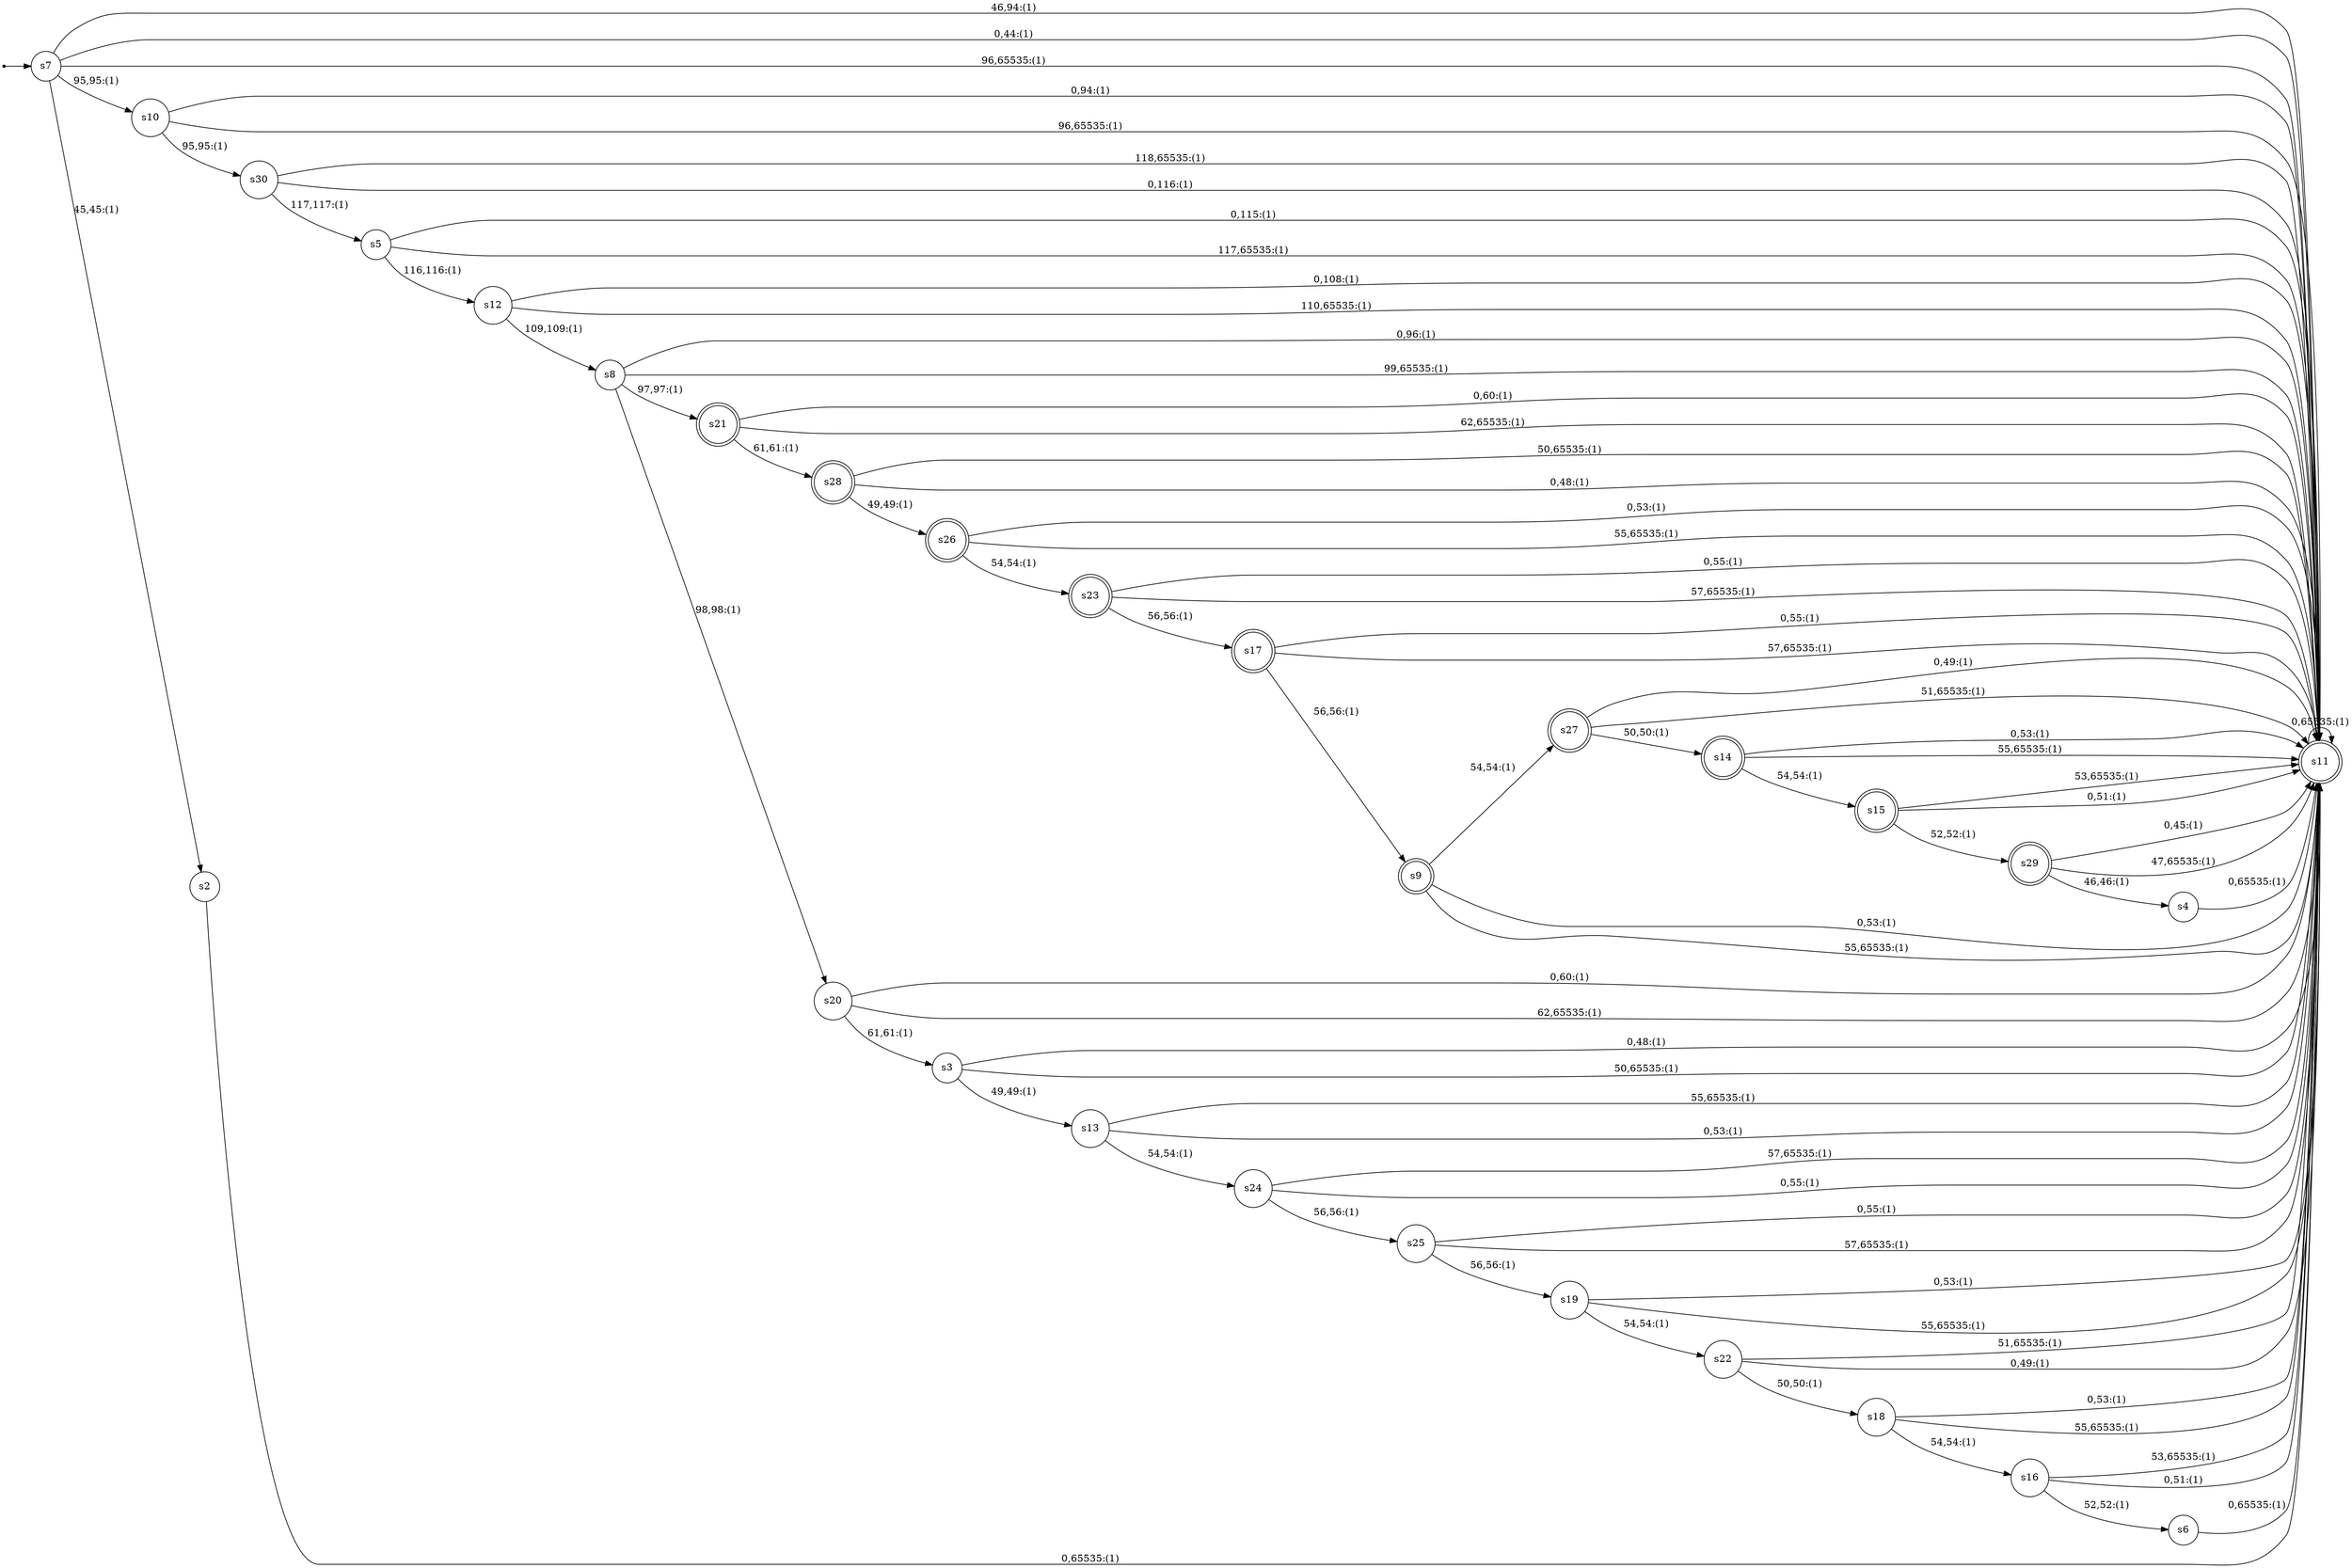 
      digraph G {
        rankdir=LR;
        init [shape=point];
        node [shape = doublecircle];
        s27 s11 s15 s21 s17 s28 s26 s29 s14 s9 s23
        node [shape = circle];
        init -> s7;
        s30 -> s11 [label = "118,65535:(1)"]
        s30 -> s11 [label = "0,116:(1)"]
        s30 -> s5 [label = "117,117:(1)"]
        s29 -> s11 [label = "0,45:(1)"]
        s29 -> s11 [label = "47,65535:(1)"]
        s29 -> s4 [label = "46,46:(1)"]
        s28 -> s11 [label = "50,65535:(1)"]
        s28 -> s11 [label = "0,48:(1)"]
        s28 -> s26 [label = "49,49:(1)"]
        s27 -> s14 [label = "50,50:(1)"]
        s27 -> s11 [label = "0,49:(1)"]
        s27 -> s11 [label = "51,65535:(1)"]
        s26 -> s11 [label = "0,53:(1)"]
        s26 -> s23 [label = "54,54:(1)"]
        s26 -> s11 [label = "55,65535:(1)"]
        s25 -> s11 [label = "0,55:(1)"]
        s25 -> s19 [label = "56,56:(1)"]
        s25 -> s11 [label = "57,65535:(1)"]
        s24 -> s25 [label = "56,56:(1)"]
        s24 -> s11 [label = "57,65535:(1)"]
        s24 -> s11 [label = "0,55:(1)"]
        s23 -> s17 [label = "56,56:(1)"]
        s23 -> s11 [label = "0,55:(1)"]
        s23 -> s11 [label = "57,65535:(1)"]
        s22 -> s18 [label = "50,50:(1)"]
        s22 -> s11 [label = "51,65535:(1)"]
        s22 -> s11 [label = "0,49:(1)"]
        s21 -> s11 [label = "0,60:(1)"]
        s21 -> s11 [label = "62,65535:(1)"]
        s21 -> s28 [label = "61,61:(1)"]
        s20 -> s3 [label = "61,61:(1)"]
        s20 -> s11 [label = "0,60:(1)"]
        s20 -> s11 [label = "62,65535:(1)"]
        s19 -> s22 [label = "54,54:(1)"]
        s19 -> s11 [label = "0,53:(1)"]
        s19 -> s11 [label = "55,65535:(1)"]
        s18 -> s16 [label = "54,54:(1)"]
        s18 -> s11 [label = "0,53:(1)"]
        s18 -> s11 [label = "55,65535:(1)"]
        s17 -> s11 [label = "0,55:(1)"]
        s17 -> s11 [label = "57,65535:(1)"]
        s17 -> s9 [label = "56,56:(1)"]
        s16 -> s11 [label = "53,65535:(1)"]
        s16 -> s6 [label = "52,52:(1)"]
        s16 -> s11 [label = "0,51:(1)"]
        s15 -> s11 [label = "53,65535:(1)"]
        s15 -> s11 [label = "0,51:(1)"]
        s15 -> s29 [label = "52,52:(1)"]
        s14 -> s11 [label = "0,53:(1)"]
        s14 -> s11 [label = "55,65535:(1)"]
        s14 -> s15 [label = "54,54:(1)"]
        s13 -> s24 [label = "54,54:(1)"]
        s13 -> s11 [label = "55,65535:(1)"]
        s13 -> s11 [label = "0,53:(1)"]
        s12 -> s11 [label = "0,108:(1)"]
        s12 -> s11 [label = "110,65535:(1)"]
        s12 -> s8 [label = "109,109:(1)"]
        s11 -> s11 [label = "0,65535:(1)"]
        s10 -> s30 [label = "95,95:(1)"]
        s10 -> s11 [label = "0,94:(1)"]
        s10 -> s11 [label = "96,65535:(1)"]
        s9 -> s11 [label = "0,53:(1)"]
        s9 -> s11 [label = "55,65535:(1)"]
        s9 -> s27 [label = "54,54:(1)"]
        s8 -> s20 [label = "98,98:(1)"]
        s8 -> s11 [label = "0,96:(1)"]
        s8 -> s11 [label = "99,65535:(1)"]
        s8 -> s21 [label = "97,97:(1)"]
        s7 -> s11 [label = "46,94:(1)"]
        s7 -> s2 [label = "45,45:(1)"]
        s7 -> s11 [label = "0,44:(1)"]
        s7 -> s11 [label = "96,65535:(1)"]
        s7 -> s10 [label = "95,95:(1)"]
        s6 -> s11 [label = "0,65535:(1)"]
        s5 -> s11 [label = "0,115:(1)"]
        s5 -> s12 [label = "116,116:(1)"]
        s5 -> s11 [label = "117,65535:(1)"]
        s4 -> s11 [label = "0,65535:(1)"]
        s3 -> s11 [label = "0,48:(1)"]
        s3 -> s11 [label = "50,65535:(1)"]
        s3 -> s13 [label = "49,49:(1)"]
        s2 -> s11 [label = "0,65535:(1)"]}